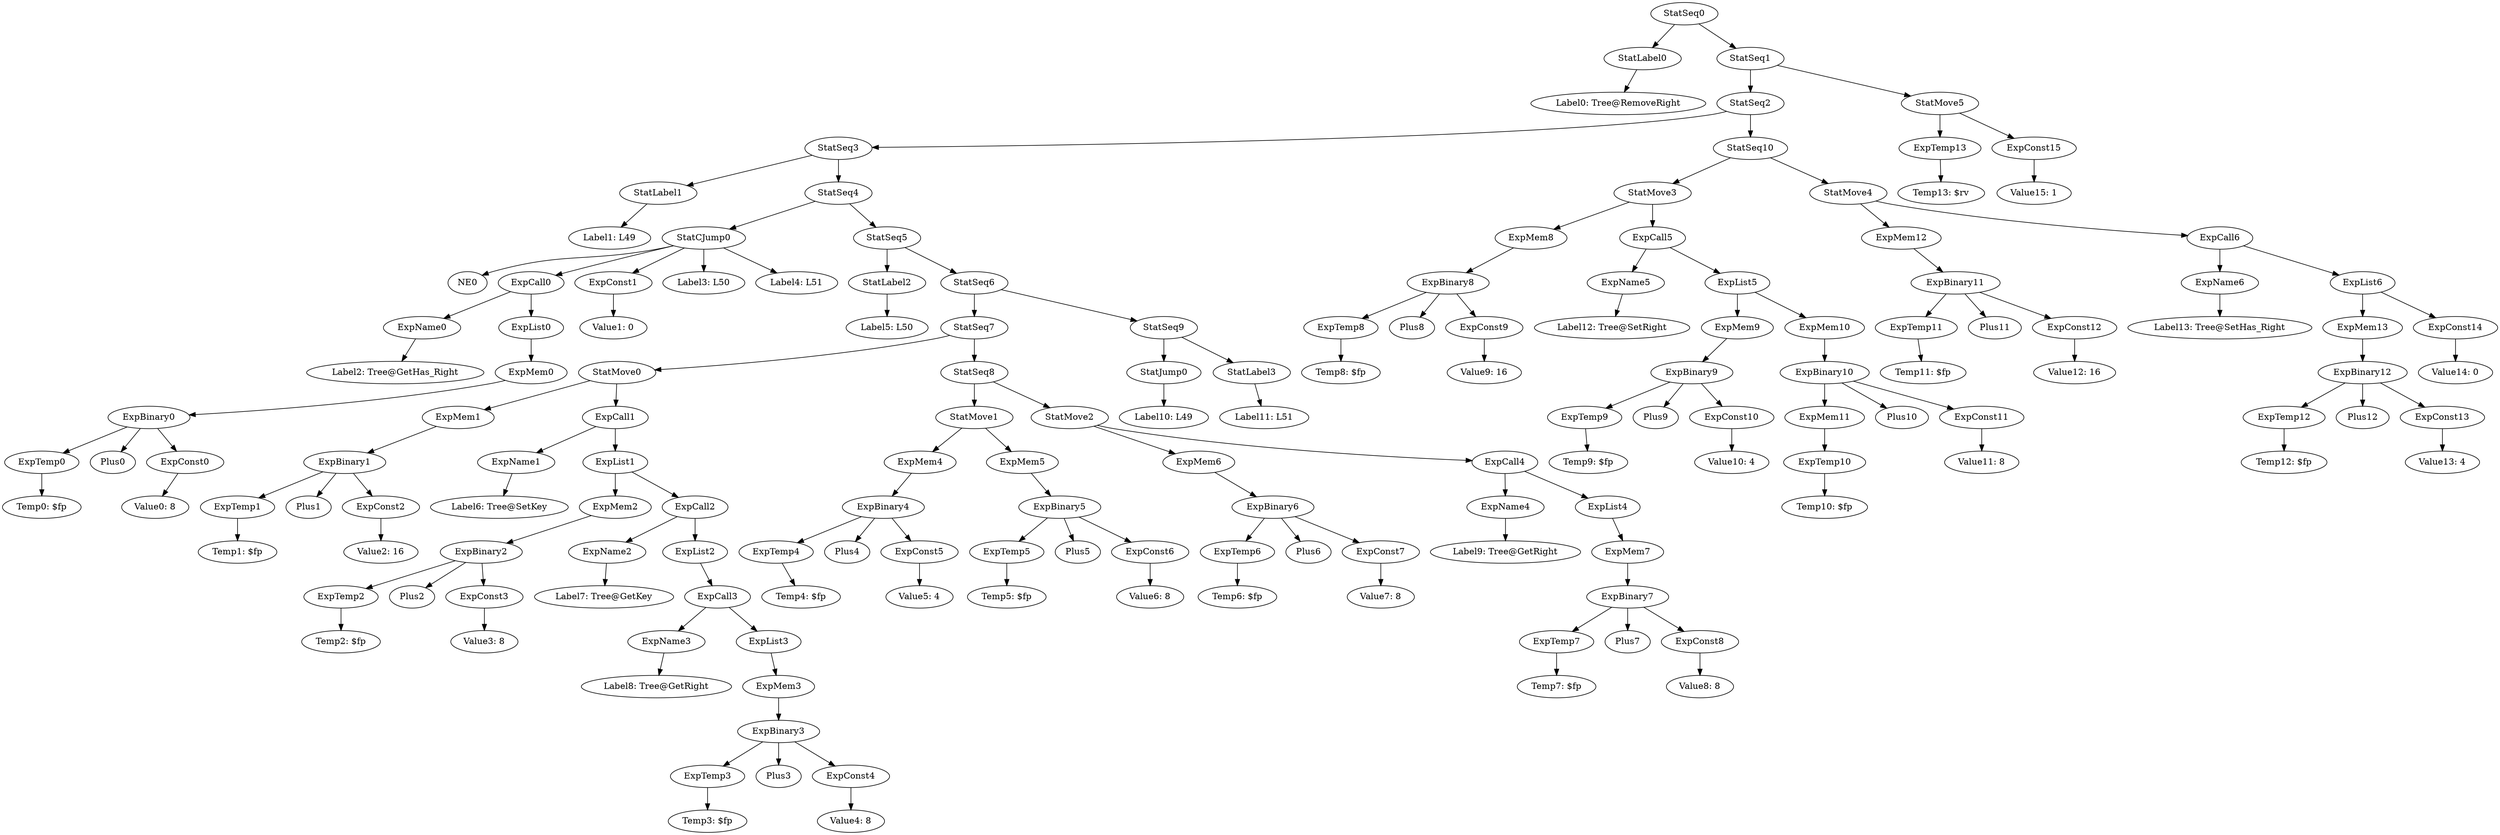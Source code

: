digraph {
	ordering = out;
	ExpConst15 -> "Value15: 1";
	ExpTemp13 -> "Temp13: $rv";
	ExpConst14 -> "Value14: 0";
	ExpConst0 -> "Value0: 8";
	ExpTemp4 -> "Temp4: $fp";
	ExpList2 -> ExpCall3;
	ExpList3 -> ExpMem3;
	ExpMem3 -> ExpBinary3;
	ExpConst4 -> "Value4: 8";
	ExpConst2 -> "Value2: 16";
	ExpTemp3 -> "Temp3: $fp";
	StatSeq8 -> StatMove1;
	StatSeq8 -> StatMove2;
	ExpBinary5 -> ExpTemp5;
	ExpBinary5 -> Plus5;
	ExpBinary5 -> ExpConst6;
	ExpName3 -> "Label8: Tree@GetRight";
	ExpConst3 -> "Value3: 8";
	ExpBinary2 -> ExpTemp2;
	ExpBinary2 -> Plus2;
	ExpBinary2 -> ExpConst3;
	StatLabel0 -> "Label0: Tree@RemoveRight";
	ExpMem5 -> ExpBinary5;
	ExpTemp2 -> "Temp2: $fp";
	ExpCall1 -> ExpName1;
	ExpCall1 -> ExpList1;
	StatJump0 -> "Label10: L49";
	ExpBinary11 -> ExpTemp11;
	ExpBinary11 -> Plus11;
	ExpBinary11 -> ExpConst12;
	ExpMem4 -> ExpBinary4;
	ExpName4 -> "Label9: Tree@GetRight";
	ExpBinary0 -> ExpTemp0;
	ExpBinary0 -> Plus0;
	ExpBinary0 -> ExpConst0;
	ExpList4 -> ExpMem7;
	ExpTemp0 -> "Temp0: $fp";
	ExpTemp7 -> "Temp7: $fp";
	ExpConst8 -> "Value8: 8";
	ExpName0 -> "Label2: Tree@GetHas_Right";
	ExpMem1 -> ExpBinary1;
	ExpConst6 -> "Value6: 8";
	ExpMem9 -> ExpBinary9;
	StatSeq7 -> StatMove0;
	StatSeq7 -> StatSeq8;
	ExpName2 -> "Label7: Tree@GetKey";
	ExpName5 -> "Label12: Tree@SetRight";
	ExpBinary12 -> ExpTemp12;
	ExpBinary12 -> Plus12;
	ExpBinary12 -> ExpConst13;
	StatSeq3 -> StatLabel1;
	StatSeq3 -> StatSeq4;
	StatLabel3 -> "Label11: L51";
	ExpBinary3 -> ExpTemp3;
	ExpBinary3 -> Plus3;
	ExpBinary3 -> ExpConst4;
	ExpMem7 -> ExpBinary7;
	StatMove0 -> ExpMem1;
	StatMove0 -> ExpCall1;
	StatSeq1 -> StatSeq2;
	StatSeq1 -> StatMove5;
	ExpMem2 -> ExpBinary2;
	ExpTemp12 -> "Temp12: $fp";
	ExpCall0 -> ExpName0;
	ExpCall0 -> ExpList0;
	StatSeq9 -> StatJump0;
	StatSeq9 -> StatLabel3;
	StatSeq4 -> StatCJump0;
	StatSeq4 -> StatSeq5;
	StatLabel1 -> "Label1: L49";
	ExpList6 -> ExpMem13;
	ExpList6 -> ExpConst14;
	ExpConst1 -> "Value1: 0";
	ExpName1 -> "Label6: Tree@SetKey";
	StatSeq10 -> StatMove3;
	StatSeq10 -> StatMove4;
	ExpCall3 -> ExpName3;
	ExpCall3 -> ExpList3;
	ExpMem0 -> ExpBinary0;
	ExpList0 -> ExpMem0;
	StatCJump0 -> NE0;
	StatCJump0 -> ExpCall0;
	StatCJump0 -> ExpConst1;
	StatCJump0 -> "Label3: L50";
	StatCJump0 -> "Label4: L51";
	StatMove1 -> ExpMem4;
	StatMove1 -> ExpMem5;
	ExpMem13 -> ExpBinary12;
	StatSeq5 -> StatLabel2;
	StatSeq5 -> StatSeq6;
	ExpTemp5 -> "Temp5: $fp";
	ExpConst5 -> "Value5: 4";
	StatSeq0 -> StatLabel0;
	StatSeq0 -> StatSeq1;
	ExpTemp11 -> "Temp11: $fp";
	ExpBinary4 -> ExpTemp4;
	ExpBinary4 -> Plus4;
	ExpBinary4 -> ExpConst5;
	ExpList1 -> ExpMem2;
	ExpList1 -> ExpCall2;
	ExpTemp1 -> "Temp1: $fp";
	ExpCall2 -> ExpName2;
	ExpCall2 -> ExpList2;
	ExpTemp6 -> "Temp6: $fp";
	ExpBinary6 -> ExpTemp6;
	ExpBinary6 -> Plus6;
	ExpBinary6 -> ExpConst7;
	ExpConst7 -> "Value7: 8";
	ExpMem6 -> ExpBinary6;
	StatMove2 -> ExpMem6;
	StatMove2 -> ExpCall4;
	ExpTemp8 -> "Temp8: $fp";
	ExpConst12 -> "Value12: 16";
	StatSeq6 -> StatSeq7;
	StatSeq6 -> StatSeq9;
	StatSeq2 -> StatSeq3;
	StatSeq2 -> StatSeq10;
	ExpBinary8 -> ExpTemp8;
	ExpBinary8 -> Plus8;
	ExpBinary8 -> ExpConst9;
	ExpMem8 -> ExpBinary8;
	StatMove3 -> ExpMem8;
	StatMove3 -> ExpCall5;
	ExpCall5 -> ExpName5;
	ExpCall5 -> ExpList5;
	ExpCall4 -> ExpName4;
	ExpCall4 -> ExpList4;
	ExpTemp9 -> "Temp9: $fp";
	ExpBinary7 -> ExpTemp7;
	ExpBinary7 -> Plus7;
	ExpBinary7 -> ExpConst8;
	ExpBinary9 -> ExpTemp9;
	ExpBinary9 -> Plus9;
	ExpBinary9 -> ExpConst10;
	ExpBinary1 -> ExpTemp1;
	ExpBinary1 -> Plus1;
	ExpBinary1 -> ExpConst2;
	ExpConst10 -> "Value10: 4";
	StatMove5 -> ExpTemp13;
	StatMove5 -> ExpConst15;
	ExpConst9 -> "Value9: 16";
	StatLabel2 -> "Label5: L50";
	StatMove4 -> ExpMem12;
	StatMove4 -> ExpCall6;
	ExpList5 -> ExpMem9;
	ExpList5 -> ExpMem10;
	ExpMem11 -> ExpTemp10;
	ExpBinary10 -> ExpMem11;
	ExpBinary10 -> Plus10;
	ExpBinary10 -> ExpConst11;
	ExpConst11 -> "Value11: 8";
	ExpMem12 -> ExpBinary11;
	ExpName6 -> "Label13: Tree@SetHas_Right";
	ExpTemp10 -> "Temp10: $fp";
	ExpMem10 -> ExpBinary10;
	ExpCall6 -> ExpName6;
	ExpCall6 -> ExpList6;
	ExpConst13 -> "Value13: 4";
}

